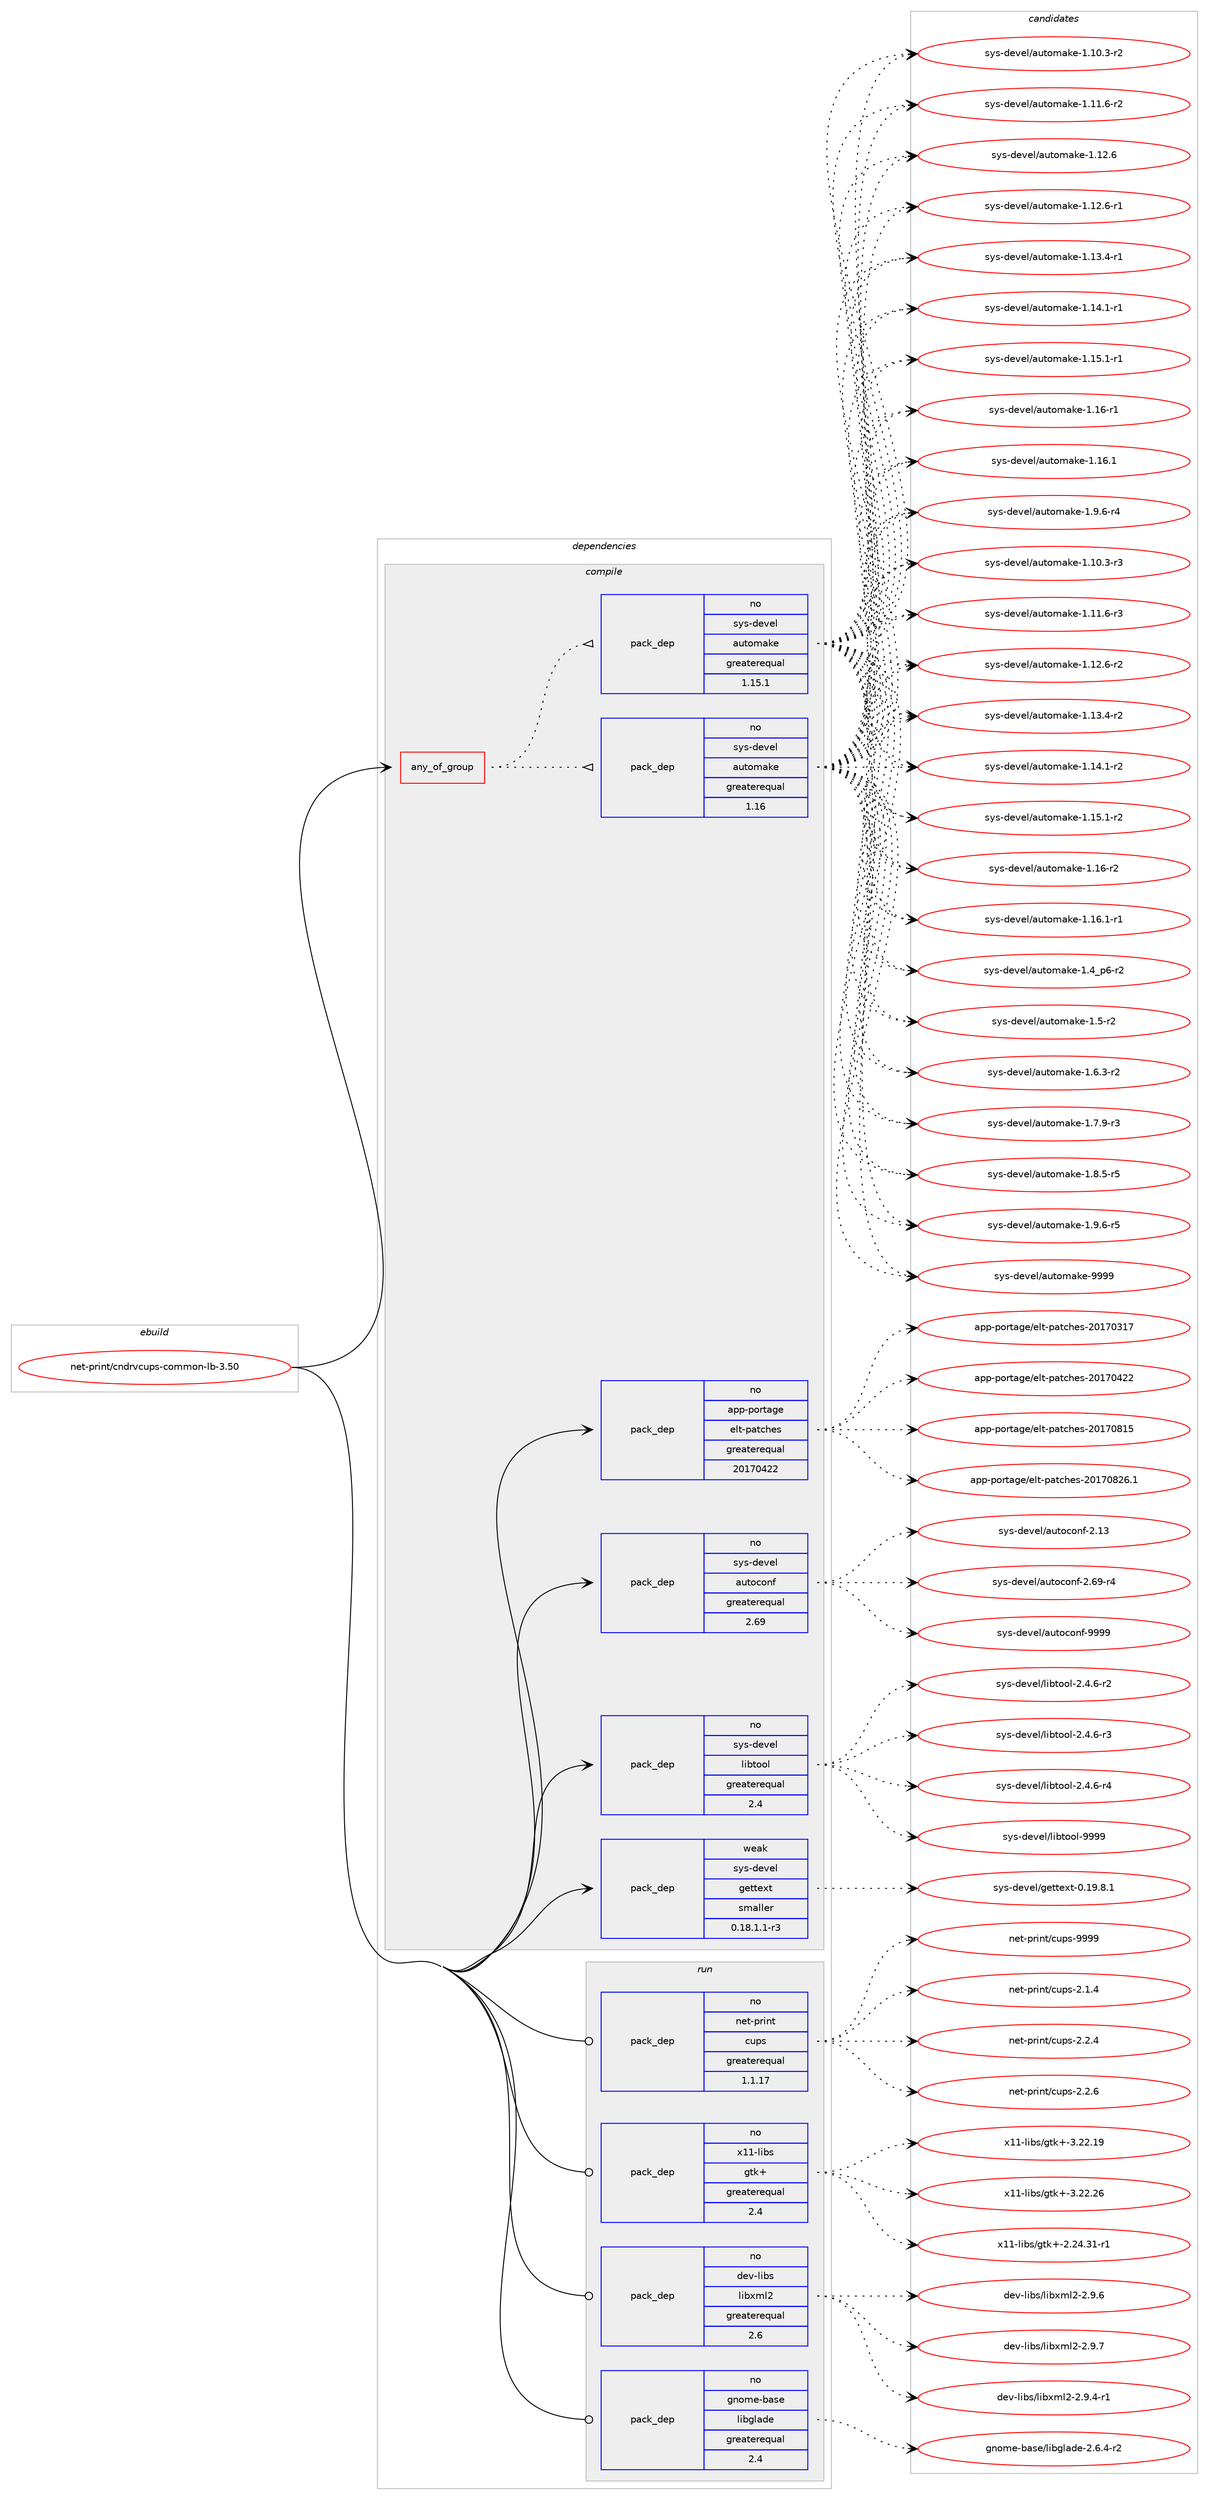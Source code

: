 digraph prolog {

# *************
# Graph options
# *************

newrank=true;
concentrate=true;
compound=true;
graph [rankdir=LR,fontname=Helvetica,fontsize=10,ranksep=1.5];#, ranksep=2.5, nodesep=0.2];
edge  [arrowhead=vee];
node  [fontname=Helvetica,fontsize=10];

# **********
# The ebuild
# **********

subgraph cluster_leftcol {
color=gray;
rank=same;
label=<<i>ebuild</i>>;
id [label="net-print/cndrvcups-common-lb-3.50", color=red, width=4, href="../net-print/cndrvcups-common-lb-3.50.svg"];
}

# ****************
# The dependencies
# ****************

subgraph cluster_midcol {
color=gray;
label=<<i>dependencies</i>>;
subgraph cluster_compile {
fillcolor="#eeeeee";
style=filled;
label=<<i>compile</i>>;
subgraph any26 {
dependency1122 [label=<<TABLE BORDER="0" CELLBORDER="1" CELLSPACING="0" CELLPADDING="4"><TR><TD CELLPADDING="10">any_of_group</TD></TR></TABLE>>, shape=none, color=red];subgraph pack747 {
dependency1123 [label=<<TABLE BORDER="0" CELLBORDER="1" CELLSPACING="0" CELLPADDING="4" WIDTH="220"><TR><TD ROWSPAN="6" CELLPADDING="30">pack_dep</TD></TR><TR><TD WIDTH="110">no</TD></TR><TR><TD>sys-devel</TD></TR><TR><TD>automake</TD></TR><TR><TD>greaterequal</TD></TR><TR><TD>1.16</TD></TR></TABLE>>, shape=none, color=blue];
}
dependency1122:e -> dependency1123:w [weight=20,style="dotted",arrowhead="oinv"];
subgraph pack748 {
dependency1124 [label=<<TABLE BORDER="0" CELLBORDER="1" CELLSPACING="0" CELLPADDING="4" WIDTH="220"><TR><TD ROWSPAN="6" CELLPADDING="30">pack_dep</TD></TR><TR><TD WIDTH="110">no</TD></TR><TR><TD>sys-devel</TD></TR><TR><TD>automake</TD></TR><TR><TD>greaterequal</TD></TR><TR><TD>1.15.1</TD></TR></TABLE>>, shape=none, color=blue];
}
dependency1122:e -> dependency1124:w [weight=20,style="dotted",arrowhead="oinv"];
}
id:e -> dependency1122:w [weight=20,style="solid",arrowhead="vee"];
subgraph pack749 {
dependency1125 [label=<<TABLE BORDER="0" CELLBORDER="1" CELLSPACING="0" CELLPADDING="4" WIDTH="220"><TR><TD ROWSPAN="6" CELLPADDING="30">pack_dep</TD></TR><TR><TD WIDTH="110">no</TD></TR><TR><TD>app-portage</TD></TR><TR><TD>elt-patches</TD></TR><TR><TD>greaterequal</TD></TR><TR><TD>20170422</TD></TR></TABLE>>, shape=none, color=blue];
}
id:e -> dependency1125:w [weight=20,style="solid",arrowhead="vee"];
subgraph pack750 {
dependency1126 [label=<<TABLE BORDER="0" CELLBORDER="1" CELLSPACING="0" CELLPADDING="4" WIDTH="220"><TR><TD ROWSPAN="6" CELLPADDING="30">pack_dep</TD></TR><TR><TD WIDTH="110">no</TD></TR><TR><TD>sys-devel</TD></TR><TR><TD>autoconf</TD></TR><TR><TD>greaterequal</TD></TR><TR><TD>2.69</TD></TR></TABLE>>, shape=none, color=blue];
}
id:e -> dependency1126:w [weight=20,style="solid",arrowhead="vee"];
subgraph pack751 {
dependency1127 [label=<<TABLE BORDER="0" CELLBORDER="1" CELLSPACING="0" CELLPADDING="4" WIDTH="220"><TR><TD ROWSPAN="6" CELLPADDING="30">pack_dep</TD></TR><TR><TD WIDTH="110">no</TD></TR><TR><TD>sys-devel</TD></TR><TR><TD>libtool</TD></TR><TR><TD>greaterequal</TD></TR><TR><TD>2.4</TD></TR></TABLE>>, shape=none, color=blue];
}
id:e -> dependency1127:w [weight=20,style="solid",arrowhead="vee"];
subgraph pack752 {
dependency1128 [label=<<TABLE BORDER="0" CELLBORDER="1" CELLSPACING="0" CELLPADDING="4" WIDTH="220"><TR><TD ROWSPAN="6" CELLPADDING="30">pack_dep</TD></TR><TR><TD WIDTH="110">weak</TD></TR><TR><TD>sys-devel</TD></TR><TR><TD>gettext</TD></TR><TR><TD>smaller</TD></TR><TR><TD>0.18.1.1-r3</TD></TR></TABLE>>, shape=none, color=blue];
}
id:e -> dependency1128:w [weight=20,style="solid",arrowhead="vee"];
}
subgraph cluster_compileandrun {
fillcolor="#eeeeee";
style=filled;
label=<<i>compile and run</i>>;
}
subgraph cluster_run {
fillcolor="#eeeeee";
style=filled;
label=<<i>run</i>>;
subgraph pack753 {
dependency1129 [label=<<TABLE BORDER="0" CELLBORDER="1" CELLSPACING="0" CELLPADDING="4" WIDTH="220"><TR><TD ROWSPAN="6" CELLPADDING="30">pack_dep</TD></TR><TR><TD WIDTH="110">no</TD></TR><TR><TD>dev-libs</TD></TR><TR><TD>libxml2</TD></TR><TR><TD>greaterequal</TD></TR><TR><TD>2.6</TD></TR></TABLE>>, shape=none, color=blue];
}
id:e -> dependency1129:w [weight=20,style="solid",arrowhead="odot"];
subgraph pack754 {
dependency1130 [label=<<TABLE BORDER="0" CELLBORDER="1" CELLSPACING="0" CELLPADDING="4" WIDTH="220"><TR><TD ROWSPAN="6" CELLPADDING="30">pack_dep</TD></TR><TR><TD WIDTH="110">no</TD></TR><TR><TD>gnome-base</TD></TR><TR><TD>libglade</TD></TR><TR><TD>greaterequal</TD></TR><TR><TD>2.4</TD></TR></TABLE>>, shape=none, color=blue];
}
id:e -> dependency1130:w [weight=20,style="solid",arrowhead="odot"];
subgraph pack755 {
dependency1131 [label=<<TABLE BORDER="0" CELLBORDER="1" CELLSPACING="0" CELLPADDING="4" WIDTH="220"><TR><TD ROWSPAN="6" CELLPADDING="30">pack_dep</TD></TR><TR><TD WIDTH="110">no</TD></TR><TR><TD>net-print</TD></TR><TR><TD>cups</TD></TR><TR><TD>greaterequal</TD></TR><TR><TD>1.1.17</TD></TR></TABLE>>, shape=none, color=blue];
}
id:e -> dependency1131:w [weight=20,style="solid",arrowhead="odot"];
subgraph pack756 {
dependency1132 [label=<<TABLE BORDER="0" CELLBORDER="1" CELLSPACING="0" CELLPADDING="4" WIDTH="220"><TR><TD ROWSPAN="6" CELLPADDING="30">pack_dep</TD></TR><TR><TD WIDTH="110">no</TD></TR><TR><TD>x11-libs</TD></TR><TR><TD>gtk+</TD></TR><TR><TD>greaterequal</TD></TR><TR><TD>2.4</TD></TR></TABLE>>, shape=none, color=blue];
}
id:e -> dependency1132:w [weight=20,style="solid",arrowhead="odot"];
}
}

# **************
# The candidates
# **************

subgraph cluster_choices {
rank=same;
color=gray;
label=<<i>candidates</i>>;

subgraph choice747 {
color=black;
nodesep=1;
choice11512111545100101118101108479711711611110997107101454946494846514511450 [label="sys-devel/automake-1.10.3-r2", color=red, width=4,href="../sys-devel/automake-1.10.3-r2.svg"];
choice11512111545100101118101108479711711611110997107101454946494946544511450 [label="sys-devel/automake-1.11.6-r2", color=red, width=4,href="../sys-devel/automake-1.11.6-r2.svg"];
choice1151211154510010111810110847971171161111099710710145494649504654 [label="sys-devel/automake-1.12.6", color=red, width=4,href="../sys-devel/automake-1.12.6.svg"];
choice11512111545100101118101108479711711611110997107101454946495046544511449 [label="sys-devel/automake-1.12.6-r1", color=red, width=4,href="../sys-devel/automake-1.12.6-r1.svg"];
choice11512111545100101118101108479711711611110997107101454946495146524511449 [label="sys-devel/automake-1.13.4-r1", color=red, width=4,href="../sys-devel/automake-1.13.4-r1.svg"];
choice11512111545100101118101108479711711611110997107101454946495246494511449 [label="sys-devel/automake-1.14.1-r1", color=red, width=4,href="../sys-devel/automake-1.14.1-r1.svg"];
choice11512111545100101118101108479711711611110997107101454946495346494511449 [label="sys-devel/automake-1.15.1-r1", color=red, width=4,href="../sys-devel/automake-1.15.1-r1.svg"];
choice1151211154510010111810110847971171161111099710710145494649544511449 [label="sys-devel/automake-1.16-r1", color=red, width=4,href="../sys-devel/automake-1.16-r1.svg"];
choice1151211154510010111810110847971171161111099710710145494649544649 [label="sys-devel/automake-1.16.1", color=red, width=4,href="../sys-devel/automake-1.16.1.svg"];
choice115121115451001011181011084797117116111109971071014549465746544511452 [label="sys-devel/automake-1.9.6-r4", color=red, width=4,href="../sys-devel/automake-1.9.6-r4.svg"];
choice11512111545100101118101108479711711611110997107101454946494846514511451 [label="sys-devel/automake-1.10.3-r3", color=red, width=4,href="../sys-devel/automake-1.10.3-r3.svg"];
choice11512111545100101118101108479711711611110997107101454946494946544511451 [label="sys-devel/automake-1.11.6-r3", color=red, width=4,href="../sys-devel/automake-1.11.6-r3.svg"];
choice11512111545100101118101108479711711611110997107101454946495046544511450 [label="sys-devel/automake-1.12.6-r2", color=red, width=4,href="../sys-devel/automake-1.12.6-r2.svg"];
choice11512111545100101118101108479711711611110997107101454946495146524511450 [label="sys-devel/automake-1.13.4-r2", color=red, width=4,href="../sys-devel/automake-1.13.4-r2.svg"];
choice11512111545100101118101108479711711611110997107101454946495246494511450 [label="sys-devel/automake-1.14.1-r2", color=red, width=4,href="../sys-devel/automake-1.14.1-r2.svg"];
choice11512111545100101118101108479711711611110997107101454946495346494511450 [label="sys-devel/automake-1.15.1-r2", color=red, width=4,href="../sys-devel/automake-1.15.1-r2.svg"];
choice1151211154510010111810110847971171161111099710710145494649544511450 [label="sys-devel/automake-1.16-r2", color=red, width=4,href="../sys-devel/automake-1.16-r2.svg"];
choice11512111545100101118101108479711711611110997107101454946495446494511449 [label="sys-devel/automake-1.16.1-r1", color=red, width=4,href="../sys-devel/automake-1.16.1-r1.svg"];
choice115121115451001011181011084797117116111109971071014549465295112544511450 [label="sys-devel/automake-1.4_p6-r2", color=red, width=4,href="../sys-devel/automake-1.4_p6-r2.svg"];
choice11512111545100101118101108479711711611110997107101454946534511450 [label="sys-devel/automake-1.5-r2", color=red, width=4,href="../sys-devel/automake-1.5-r2.svg"];
choice115121115451001011181011084797117116111109971071014549465446514511450 [label="sys-devel/automake-1.6.3-r2", color=red, width=4,href="../sys-devel/automake-1.6.3-r2.svg"];
choice115121115451001011181011084797117116111109971071014549465546574511451 [label="sys-devel/automake-1.7.9-r3", color=red, width=4,href="../sys-devel/automake-1.7.9-r3.svg"];
choice115121115451001011181011084797117116111109971071014549465646534511453 [label="sys-devel/automake-1.8.5-r5", color=red, width=4,href="../sys-devel/automake-1.8.5-r5.svg"];
choice115121115451001011181011084797117116111109971071014549465746544511453 [label="sys-devel/automake-1.9.6-r5", color=red, width=4,href="../sys-devel/automake-1.9.6-r5.svg"];
choice115121115451001011181011084797117116111109971071014557575757 [label="sys-devel/automake-9999", color=red, width=4,href="../sys-devel/automake-9999.svg"];
dependency1123:e -> choice11512111545100101118101108479711711611110997107101454946494846514511450:w [style=dotted,weight="100"];
dependency1123:e -> choice11512111545100101118101108479711711611110997107101454946494946544511450:w [style=dotted,weight="100"];
dependency1123:e -> choice1151211154510010111810110847971171161111099710710145494649504654:w [style=dotted,weight="100"];
dependency1123:e -> choice11512111545100101118101108479711711611110997107101454946495046544511449:w [style=dotted,weight="100"];
dependency1123:e -> choice11512111545100101118101108479711711611110997107101454946495146524511449:w [style=dotted,weight="100"];
dependency1123:e -> choice11512111545100101118101108479711711611110997107101454946495246494511449:w [style=dotted,weight="100"];
dependency1123:e -> choice11512111545100101118101108479711711611110997107101454946495346494511449:w [style=dotted,weight="100"];
dependency1123:e -> choice1151211154510010111810110847971171161111099710710145494649544511449:w [style=dotted,weight="100"];
dependency1123:e -> choice1151211154510010111810110847971171161111099710710145494649544649:w [style=dotted,weight="100"];
dependency1123:e -> choice115121115451001011181011084797117116111109971071014549465746544511452:w [style=dotted,weight="100"];
dependency1123:e -> choice11512111545100101118101108479711711611110997107101454946494846514511451:w [style=dotted,weight="100"];
dependency1123:e -> choice11512111545100101118101108479711711611110997107101454946494946544511451:w [style=dotted,weight="100"];
dependency1123:e -> choice11512111545100101118101108479711711611110997107101454946495046544511450:w [style=dotted,weight="100"];
dependency1123:e -> choice11512111545100101118101108479711711611110997107101454946495146524511450:w [style=dotted,weight="100"];
dependency1123:e -> choice11512111545100101118101108479711711611110997107101454946495246494511450:w [style=dotted,weight="100"];
dependency1123:e -> choice11512111545100101118101108479711711611110997107101454946495346494511450:w [style=dotted,weight="100"];
dependency1123:e -> choice1151211154510010111810110847971171161111099710710145494649544511450:w [style=dotted,weight="100"];
dependency1123:e -> choice11512111545100101118101108479711711611110997107101454946495446494511449:w [style=dotted,weight="100"];
dependency1123:e -> choice115121115451001011181011084797117116111109971071014549465295112544511450:w [style=dotted,weight="100"];
dependency1123:e -> choice11512111545100101118101108479711711611110997107101454946534511450:w [style=dotted,weight="100"];
dependency1123:e -> choice115121115451001011181011084797117116111109971071014549465446514511450:w [style=dotted,weight="100"];
dependency1123:e -> choice115121115451001011181011084797117116111109971071014549465546574511451:w [style=dotted,weight="100"];
dependency1123:e -> choice115121115451001011181011084797117116111109971071014549465646534511453:w [style=dotted,weight="100"];
dependency1123:e -> choice115121115451001011181011084797117116111109971071014549465746544511453:w [style=dotted,weight="100"];
dependency1123:e -> choice115121115451001011181011084797117116111109971071014557575757:w [style=dotted,weight="100"];
}
subgraph choice748 {
color=black;
nodesep=1;
choice11512111545100101118101108479711711611110997107101454946494846514511450 [label="sys-devel/automake-1.10.3-r2", color=red, width=4,href="../sys-devel/automake-1.10.3-r2.svg"];
choice11512111545100101118101108479711711611110997107101454946494946544511450 [label="sys-devel/automake-1.11.6-r2", color=red, width=4,href="../sys-devel/automake-1.11.6-r2.svg"];
choice1151211154510010111810110847971171161111099710710145494649504654 [label="sys-devel/automake-1.12.6", color=red, width=4,href="../sys-devel/automake-1.12.6.svg"];
choice11512111545100101118101108479711711611110997107101454946495046544511449 [label="sys-devel/automake-1.12.6-r1", color=red, width=4,href="../sys-devel/automake-1.12.6-r1.svg"];
choice11512111545100101118101108479711711611110997107101454946495146524511449 [label="sys-devel/automake-1.13.4-r1", color=red, width=4,href="../sys-devel/automake-1.13.4-r1.svg"];
choice11512111545100101118101108479711711611110997107101454946495246494511449 [label="sys-devel/automake-1.14.1-r1", color=red, width=4,href="../sys-devel/automake-1.14.1-r1.svg"];
choice11512111545100101118101108479711711611110997107101454946495346494511449 [label="sys-devel/automake-1.15.1-r1", color=red, width=4,href="../sys-devel/automake-1.15.1-r1.svg"];
choice1151211154510010111810110847971171161111099710710145494649544511449 [label="sys-devel/automake-1.16-r1", color=red, width=4,href="../sys-devel/automake-1.16-r1.svg"];
choice1151211154510010111810110847971171161111099710710145494649544649 [label="sys-devel/automake-1.16.1", color=red, width=4,href="../sys-devel/automake-1.16.1.svg"];
choice115121115451001011181011084797117116111109971071014549465746544511452 [label="sys-devel/automake-1.9.6-r4", color=red, width=4,href="../sys-devel/automake-1.9.6-r4.svg"];
choice11512111545100101118101108479711711611110997107101454946494846514511451 [label="sys-devel/automake-1.10.3-r3", color=red, width=4,href="../sys-devel/automake-1.10.3-r3.svg"];
choice11512111545100101118101108479711711611110997107101454946494946544511451 [label="sys-devel/automake-1.11.6-r3", color=red, width=4,href="../sys-devel/automake-1.11.6-r3.svg"];
choice11512111545100101118101108479711711611110997107101454946495046544511450 [label="sys-devel/automake-1.12.6-r2", color=red, width=4,href="../sys-devel/automake-1.12.6-r2.svg"];
choice11512111545100101118101108479711711611110997107101454946495146524511450 [label="sys-devel/automake-1.13.4-r2", color=red, width=4,href="../sys-devel/automake-1.13.4-r2.svg"];
choice11512111545100101118101108479711711611110997107101454946495246494511450 [label="sys-devel/automake-1.14.1-r2", color=red, width=4,href="../sys-devel/automake-1.14.1-r2.svg"];
choice11512111545100101118101108479711711611110997107101454946495346494511450 [label="sys-devel/automake-1.15.1-r2", color=red, width=4,href="../sys-devel/automake-1.15.1-r2.svg"];
choice1151211154510010111810110847971171161111099710710145494649544511450 [label="sys-devel/automake-1.16-r2", color=red, width=4,href="../sys-devel/automake-1.16-r2.svg"];
choice11512111545100101118101108479711711611110997107101454946495446494511449 [label="sys-devel/automake-1.16.1-r1", color=red, width=4,href="../sys-devel/automake-1.16.1-r1.svg"];
choice115121115451001011181011084797117116111109971071014549465295112544511450 [label="sys-devel/automake-1.4_p6-r2", color=red, width=4,href="../sys-devel/automake-1.4_p6-r2.svg"];
choice11512111545100101118101108479711711611110997107101454946534511450 [label="sys-devel/automake-1.5-r2", color=red, width=4,href="../sys-devel/automake-1.5-r2.svg"];
choice115121115451001011181011084797117116111109971071014549465446514511450 [label="sys-devel/automake-1.6.3-r2", color=red, width=4,href="../sys-devel/automake-1.6.3-r2.svg"];
choice115121115451001011181011084797117116111109971071014549465546574511451 [label="sys-devel/automake-1.7.9-r3", color=red, width=4,href="../sys-devel/automake-1.7.9-r3.svg"];
choice115121115451001011181011084797117116111109971071014549465646534511453 [label="sys-devel/automake-1.8.5-r5", color=red, width=4,href="../sys-devel/automake-1.8.5-r5.svg"];
choice115121115451001011181011084797117116111109971071014549465746544511453 [label="sys-devel/automake-1.9.6-r5", color=red, width=4,href="../sys-devel/automake-1.9.6-r5.svg"];
choice115121115451001011181011084797117116111109971071014557575757 [label="sys-devel/automake-9999", color=red, width=4,href="../sys-devel/automake-9999.svg"];
dependency1124:e -> choice11512111545100101118101108479711711611110997107101454946494846514511450:w [style=dotted,weight="100"];
dependency1124:e -> choice11512111545100101118101108479711711611110997107101454946494946544511450:w [style=dotted,weight="100"];
dependency1124:e -> choice1151211154510010111810110847971171161111099710710145494649504654:w [style=dotted,weight="100"];
dependency1124:e -> choice11512111545100101118101108479711711611110997107101454946495046544511449:w [style=dotted,weight="100"];
dependency1124:e -> choice11512111545100101118101108479711711611110997107101454946495146524511449:w [style=dotted,weight="100"];
dependency1124:e -> choice11512111545100101118101108479711711611110997107101454946495246494511449:w [style=dotted,weight="100"];
dependency1124:e -> choice11512111545100101118101108479711711611110997107101454946495346494511449:w [style=dotted,weight="100"];
dependency1124:e -> choice1151211154510010111810110847971171161111099710710145494649544511449:w [style=dotted,weight="100"];
dependency1124:e -> choice1151211154510010111810110847971171161111099710710145494649544649:w [style=dotted,weight="100"];
dependency1124:e -> choice115121115451001011181011084797117116111109971071014549465746544511452:w [style=dotted,weight="100"];
dependency1124:e -> choice11512111545100101118101108479711711611110997107101454946494846514511451:w [style=dotted,weight="100"];
dependency1124:e -> choice11512111545100101118101108479711711611110997107101454946494946544511451:w [style=dotted,weight="100"];
dependency1124:e -> choice11512111545100101118101108479711711611110997107101454946495046544511450:w [style=dotted,weight="100"];
dependency1124:e -> choice11512111545100101118101108479711711611110997107101454946495146524511450:w [style=dotted,weight="100"];
dependency1124:e -> choice11512111545100101118101108479711711611110997107101454946495246494511450:w [style=dotted,weight="100"];
dependency1124:e -> choice11512111545100101118101108479711711611110997107101454946495346494511450:w [style=dotted,weight="100"];
dependency1124:e -> choice1151211154510010111810110847971171161111099710710145494649544511450:w [style=dotted,weight="100"];
dependency1124:e -> choice11512111545100101118101108479711711611110997107101454946495446494511449:w [style=dotted,weight="100"];
dependency1124:e -> choice115121115451001011181011084797117116111109971071014549465295112544511450:w [style=dotted,weight="100"];
dependency1124:e -> choice11512111545100101118101108479711711611110997107101454946534511450:w [style=dotted,weight="100"];
dependency1124:e -> choice115121115451001011181011084797117116111109971071014549465446514511450:w [style=dotted,weight="100"];
dependency1124:e -> choice115121115451001011181011084797117116111109971071014549465546574511451:w [style=dotted,weight="100"];
dependency1124:e -> choice115121115451001011181011084797117116111109971071014549465646534511453:w [style=dotted,weight="100"];
dependency1124:e -> choice115121115451001011181011084797117116111109971071014549465746544511453:w [style=dotted,weight="100"];
dependency1124:e -> choice115121115451001011181011084797117116111109971071014557575757:w [style=dotted,weight="100"];
}
subgraph choice749 {
color=black;
nodesep=1;
choice97112112451121111141169710310147101108116451129711699104101115455048495548514955 [label="app-portage/elt-patches-20170317", color=red, width=4,href="../app-portage/elt-patches-20170317.svg"];
choice97112112451121111141169710310147101108116451129711699104101115455048495548525050 [label="app-portage/elt-patches-20170422", color=red, width=4,href="../app-portage/elt-patches-20170422.svg"];
choice97112112451121111141169710310147101108116451129711699104101115455048495548564953 [label="app-portage/elt-patches-20170815", color=red, width=4,href="../app-portage/elt-patches-20170815.svg"];
choice971121124511211111411697103101471011081164511297116991041011154550484955485650544649 [label="app-portage/elt-patches-20170826.1", color=red, width=4,href="../app-portage/elt-patches-20170826.1.svg"];
dependency1125:e -> choice97112112451121111141169710310147101108116451129711699104101115455048495548514955:w [style=dotted,weight="100"];
dependency1125:e -> choice97112112451121111141169710310147101108116451129711699104101115455048495548525050:w [style=dotted,weight="100"];
dependency1125:e -> choice97112112451121111141169710310147101108116451129711699104101115455048495548564953:w [style=dotted,weight="100"];
dependency1125:e -> choice971121124511211111411697103101471011081164511297116991041011154550484955485650544649:w [style=dotted,weight="100"];
}
subgraph choice750 {
color=black;
nodesep=1;
choice115121115451001011181011084797117116111991111101024550464951 [label="sys-devel/autoconf-2.13", color=red, width=4,href="../sys-devel/autoconf-2.13.svg"];
choice1151211154510010111810110847971171161119911111010245504654574511452 [label="sys-devel/autoconf-2.69-r4", color=red, width=4,href="../sys-devel/autoconf-2.69-r4.svg"];
choice115121115451001011181011084797117116111991111101024557575757 [label="sys-devel/autoconf-9999", color=red, width=4,href="../sys-devel/autoconf-9999.svg"];
dependency1126:e -> choice115121115451001011181011084797117116111991111101024550464951:w [style=dotted,weight="100"];
dependency1126:e -> choice1151211154510010111810110847971171161119911111010245504654574511452:w [style=dotted,weight="100"];
dependency1126:e -> choice115121115451001011181011084797117116111991111101024557575757:w [style=dotted,weight="100"];
}
subgraph choice751 {
color=black;
nodesep=1;
choice1151211154510010111810110847108105981161111111084550465246544511450 [label="sys-devel/libtool-2.4.6-r2", color=red, width=4,href="../sys-devel/libtool-2.4.6-r2.svg"];
choice1151211154510010111810110847108105981161111111084550465246544511451 [label="sys-devel/libtool-2.4.6-r3", color=red, width=4,href="../sys-devel/libtool-2.4.6-r3.svg"];
choice1151211154510010111810110847108105981161111111084550465246544511452 [label="sys-devel/libtool-2.4.6-r4", color=red, width=4,href="../sys-devel/libtool-2.4.6-r4.svg"];
choice1151211154510010111810110847108105981161111111084557575757 [label="sys-devel/libtool-9999", color=red, width=4,href="../sys-devel/libtool-9999.svg"];
dependency1127:e -> choice1151211154510010111810110847108105981161111111084550465246544511450:w [style=dotted,weight="100"];
dependency1127:e -> choice1151211154510010111810110847108105981161111111084550465246544511451:w [style=dotted,weight="100"];
dependency1127:e -> choice1151211154510010111810110847108105981161111111084550465246544511452:w [style=dotted,weight="100"];
dependency1127:e -> choice1151211154510010111810110847108105981161111111084557575757:w [style=dotted,weight="100"];
}
subgraph choice752 {
color=black;
nodesep=1;
choice1151211154510010111810110847103101116116101120116454846495746564649 [label="sys-devel/gettext-0.19.8.1", color=red, width=4,href="../sys-devel/gettext-0.19.8.1.svg"];
dependency1128:e -> choice1151211154510010111810110847103101116116101120116454846495746564649:w [style=dotted,weight="100"];
}
subgraph choice753 {
color=black;
nodesep=1;
choice10010111845108105981154710810598120109108504550465746524511449 [label="dev-libs/libxml2-2.9.4-r1", color=red, width=4,href="../dev-libs/libxml2-2.9.4-r1.svg"];
choice1001011184510810598115471081059812010910850455046574654 [label="dev-libs/libxml2-2.9.6", color=red, width=4,href="../dev-libs/libxml2-2.9.6.svg"];
choice1001011184510810598115471081059812010910850455046574655 [label="dev-libs/libxml2-2.9.7", color=red, width=4,href="../dev-libs/libxml2-2.9.7.svg"];
dependency1129:e -> choice10010111845108105981154710810598120109108504550465746524511449:w [style=dotted,weight="100"];
dependency1129:e -> choice1001011184510810598115471081059812010910850455046574654:w [style=dotted,weight="100"];
dependency1129:e -> choice1001011184510810598115471081059812010910850455046574655:w [style=dotted,weight="100"];
}
subgraph choice754 {
color=black;
nodesep=1;
choice1031101111091014598971151014710810598103108971001014550465446524511450 [label="gnome-base/libglade-2.6.4-r2", color=red, width=4,href="../gnome-base/libglade-2.6.4-r2.svg"];
dependency1130:e -> choice1031101111091014598971151014710810598103108971001014550465446524511450:w [style=dotted,weight="100"];
}
subgraph choice755 {
color=black;
nodesep=1;
choice110101116451121141051101164799117112115455046494652 [label="net-print/cups-2.1.4", color=red, width=4,href="../net-print/cups-2.1.4.svg"];
choice110101116451121141051101164799117112115455046504652 [label="net-print/cups-2.2.4", color=red, width=4,href="../net-print/cups-2.2.4.svg"];
choice110101116451121141051101164799117112115455046504654 [label="net-print/cups-2.2.6", color=red, width=4,href="../net-print/cups-2.2.6.svg"];
choice1101011164511211410511011647991171121154557575757 [label="net-print/cups-9999", color=red, width=4,href="../net-print/cups-9999.svg"];
dependency1131:e -> choice110101116451121141051101164799117112115455046494652:w [style=dotted,weight="100"];
dependency1131:e -> choice110101116451121141051101164799117112115455046504652:w [style=dotted,weight="100"];
dependency1131:e -> choice110101116451121141051101164799117112115455046504654:w [style=dotted,weight="100"];
dependency1131:e -> choice1101011164511211410511011647991171121154557575757:w [style=dotted,weight="100"];
}
subgraph choice756 {
color=black;
nodesep=1;
choice12049494510810598115471031161074345504650524651494511449 [label="x11-libs/gtk+-2.24.31-r1", color=red, width=4,href="../x11-libs/gtk+-2.24.31-r1.svg"];
choice1204949451081059811547103116107434551465050464957 [label="x11-libs/gtk+-3.22.19", color=red, width=4,href="../x11-libs/gtk+-3.22.19.svg"];
choice1204949451081059811547103116107434551465050465054 [label="x11-libs/gtk+-3.22.26", color=red, width=4,href="../x11-libs/gtk+-3.22.26.svg"];
dependency1132:e -> choice12049494510810598115471031161074345504650524651494511449:w [style=dotted,weight="100"];
dependency1132:e -> choice1204949451081059811547103116107434551465050464957:w [style=dotted,weight="100"];
dependency1132:e -> choice1204949451081059811547103116107434551465050465054:w [style=dotted,weight="100"];
}
}

}
